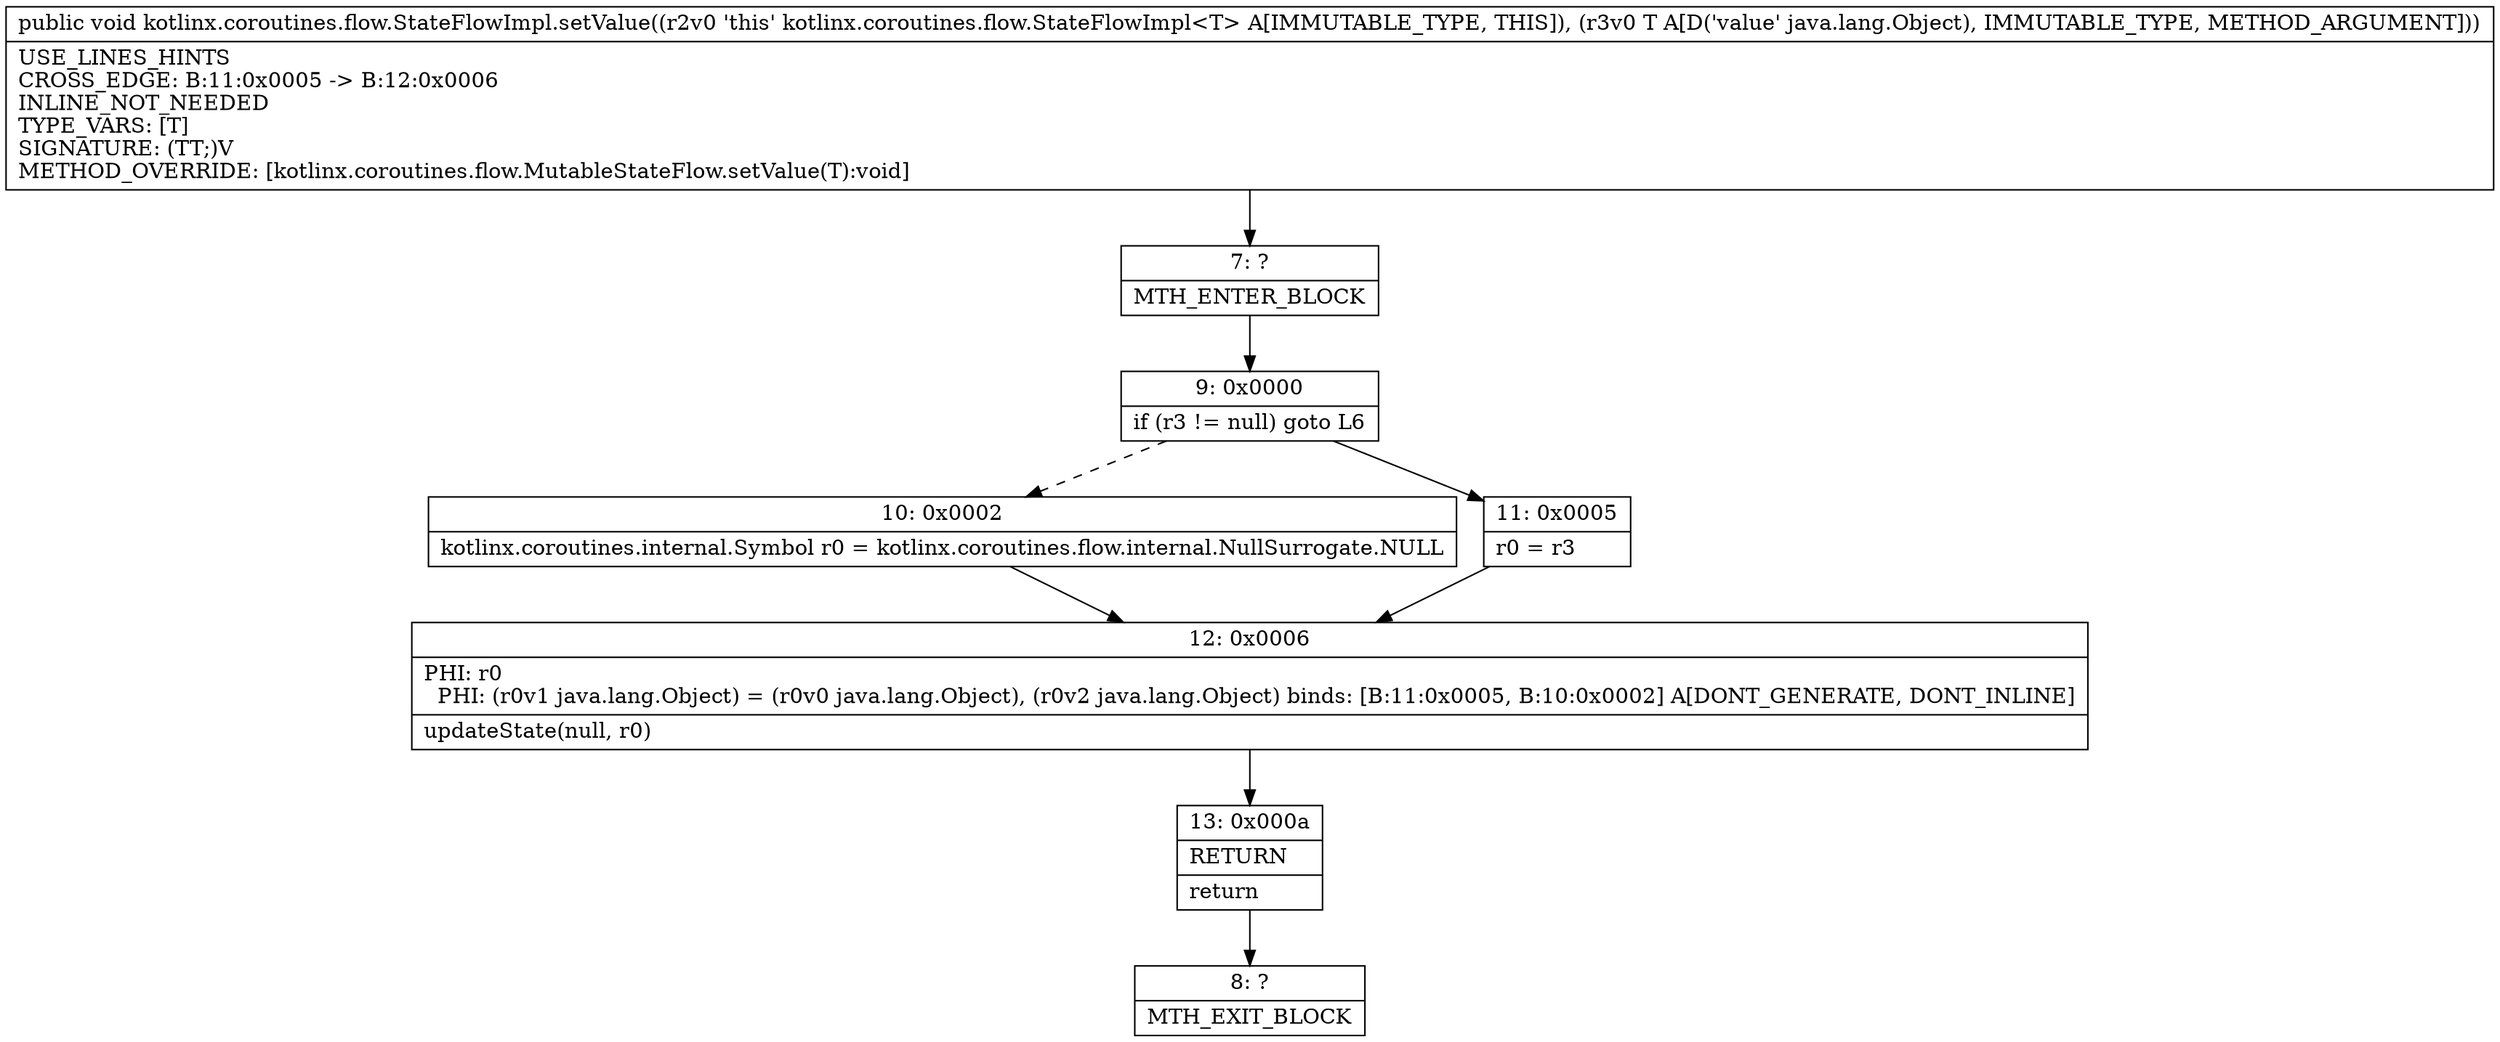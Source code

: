digraph "CFG forkotlinx.coroutines.flow.StateFlowImpl.setValue(Ljava\/lang\/Object;)V" {
Node_7 [shape=record,label="{7\:\ ?|MTH_ENTER_BLOCK\l}"];
Node_9 [shape=record,label="{9\:\ 0x0000|if (r3 != null) goto L6\l}"];
Node_10 [shape=record,label="{10\:\ 0x0002|kotlinx.coroutines.internal.Symbol r0 = kotlinx.coroutines.flow.internal.NullSurrogate.NULL\l}"];
Node_12 [shape=record,label="{12\:\ 0x0006|PHI: r0 \l  PHI: (r0v1 java.lang.Object) = (r0v0 java.lang.Object), (r0v2 java.lang.Object) binds: [B:11:0x0005, B:10:0x0002] A[DONT_GENERATE, DONT_INLINE]\l|updateState(null, r0)\l}"];
Node_13 [shape=record,label="{13\:\ 0x000a|RETURN\l|return\l}"];
Node_8 [shape=record,label="{8\:\ ?|MTH_EXIT_BLOCK\l}"];
Node_11 [shape=record,label="{11\:\ 0x0005|r0 = r3\l}"];
MethodNode[shape=record,label="{public void kotlinx.coroutines.flow.StateFlowImpl.setValue((r2v0 'this' kotlinx.coroutines.flow.StateFlowImpl\<T\> A[IMMUTABLE_TYPE, THIS]), (r3v0 T A[D('value' java.lang.Object), IMMUTABLE_TYPE, METHOD_ARGUMENT]))  | USE_LINES_HINTS\lCROSS_EDGE: B:11:0x0005 \-\> B:12:0x0006\lINLINE_NOT_NEEDED\lTYPE_VARS: [T]\lSIGNATURE: (TT;)V\lMETHOD_OVERRIDE: [kotlinx.coroutines.flow.MutableStateFlow.setValue(T):void]\l}"];
MethodNode -> Node_7;Node_7 -> Node_9;
Node_9 -> Node_10[style=dashed];
Node_9 -> Node_11;
Node_10 -> Node_12;
Node_12 -> Node_13;
Node_13 -> Node_8;
Node_11 -> Node_12;
}

